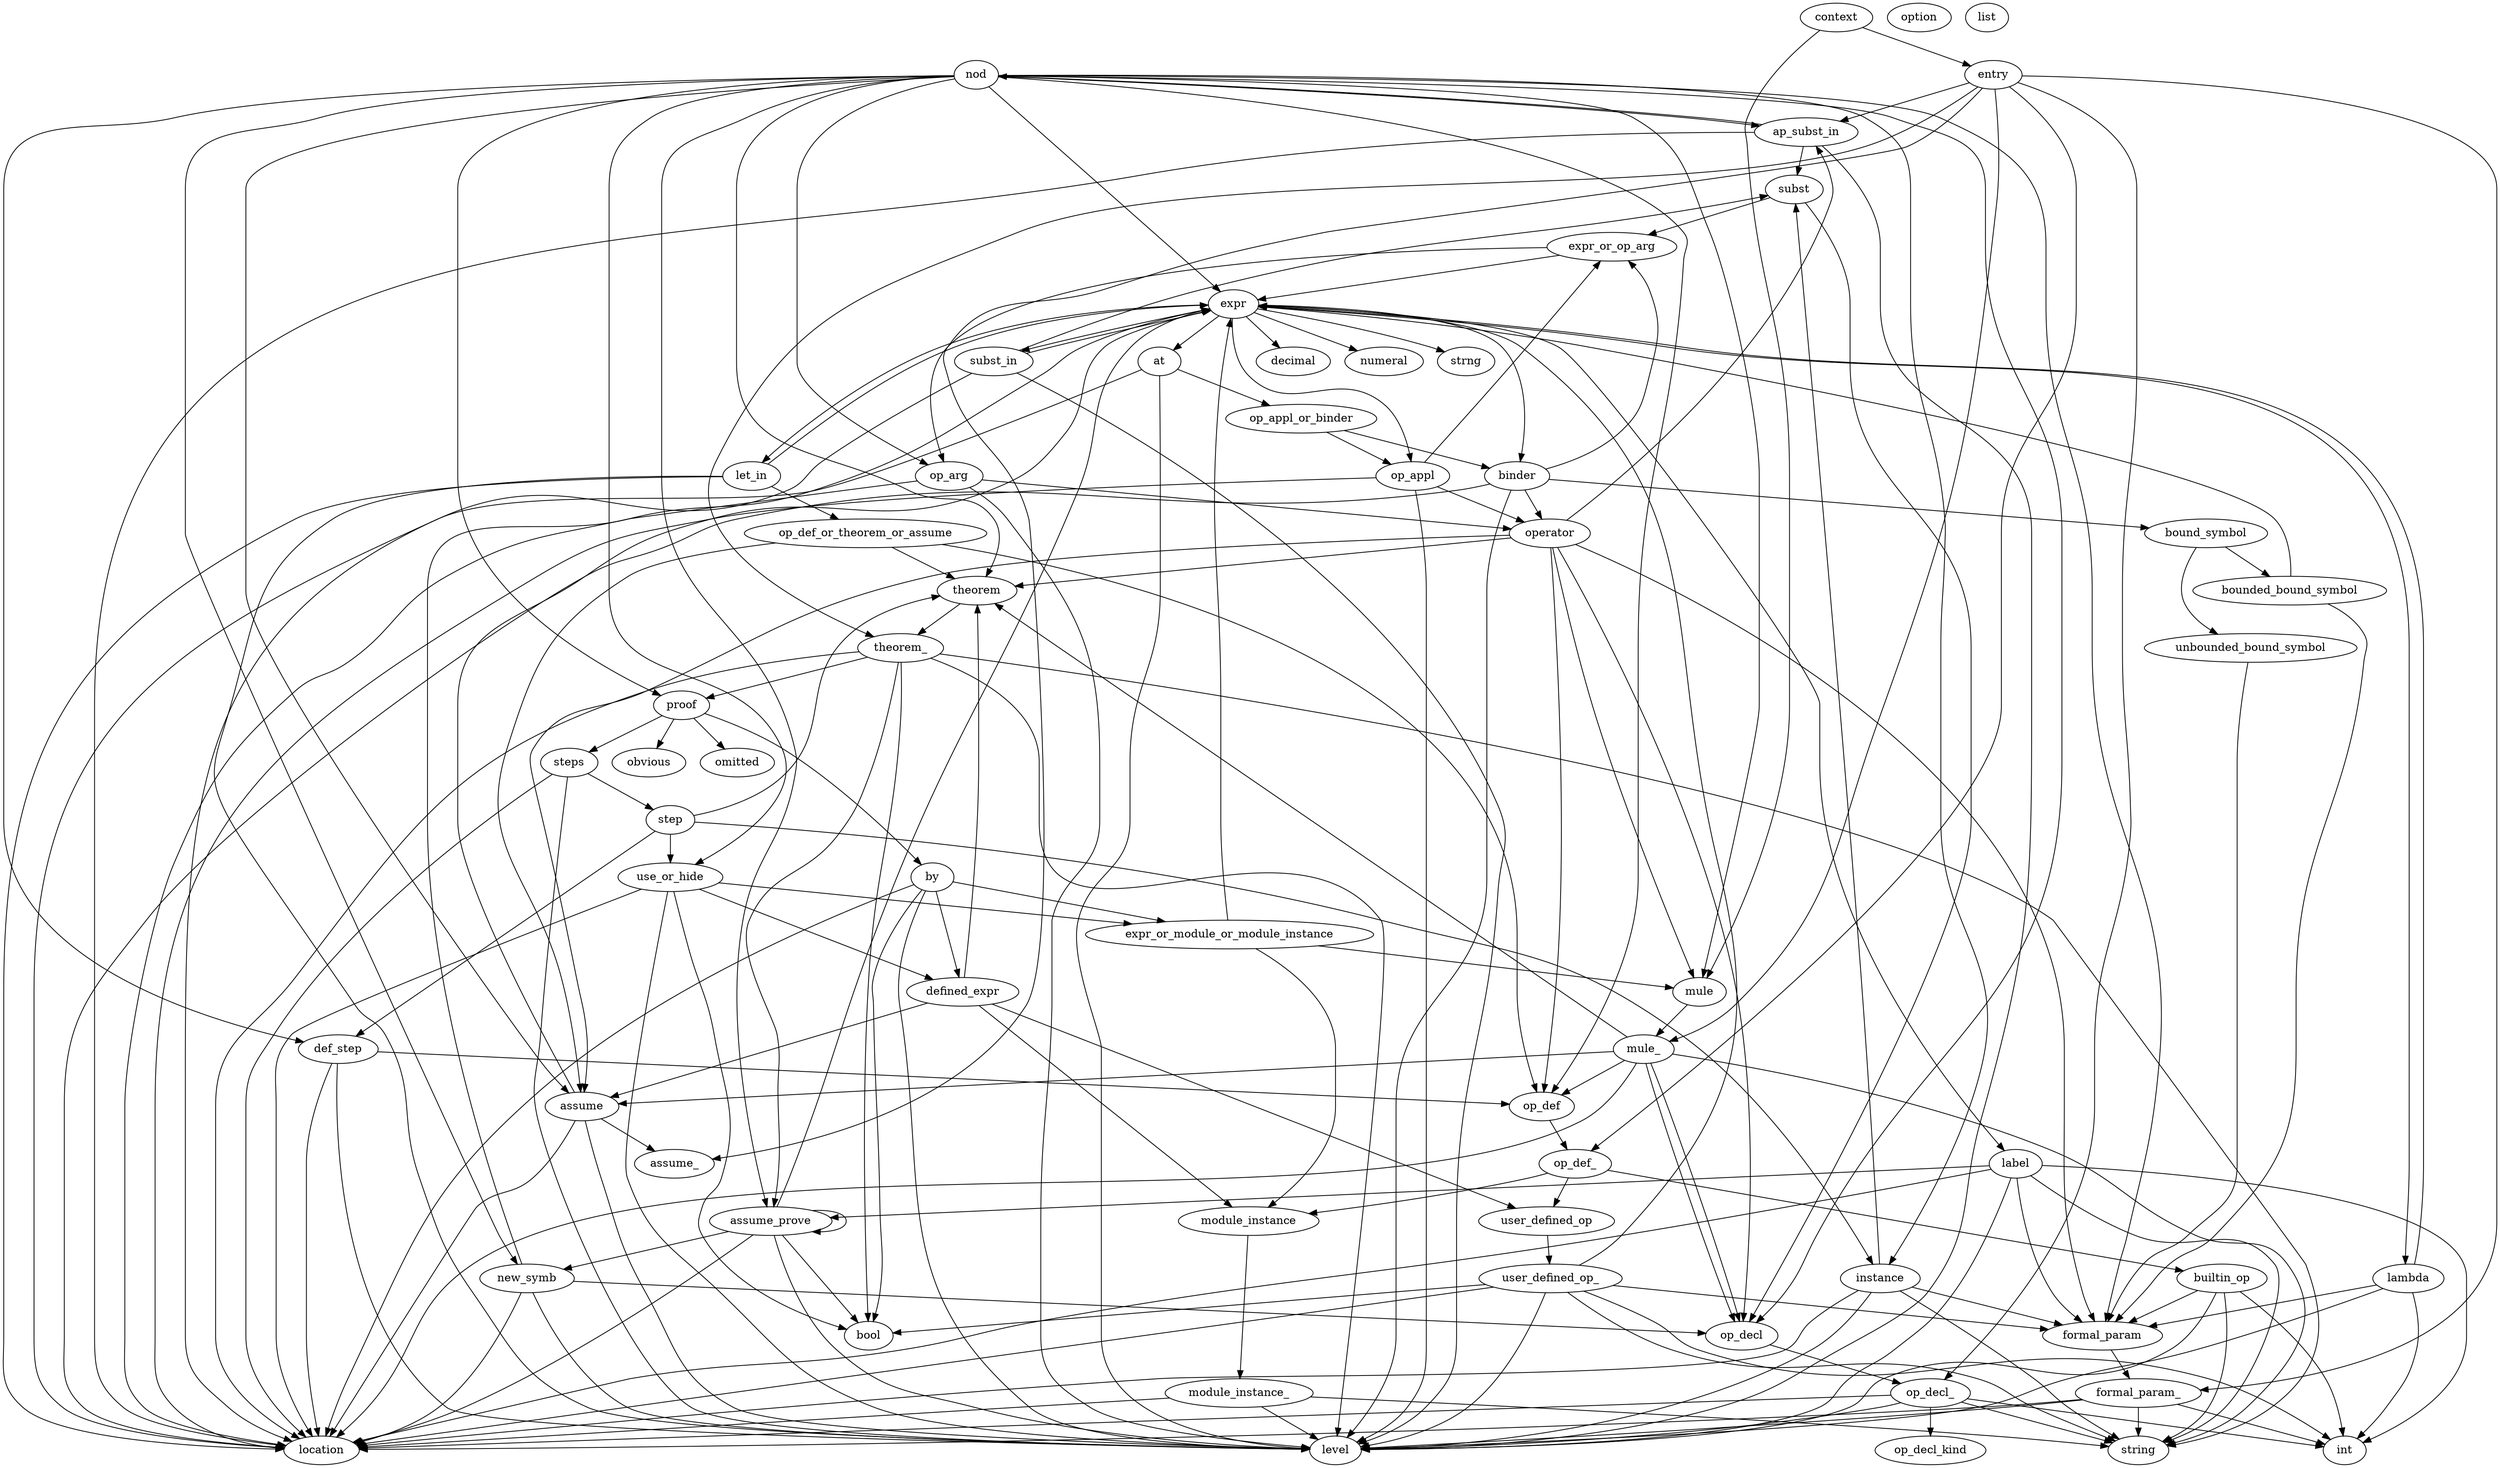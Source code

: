 digraph typedeps {

nod -> ap_subst_in;
nod -> assume_prove;
nod -> def_step;
nod -> expr;
nod -> op_arg;
nod -> instance;
nod -> new_symb;
nod -> proof;
nod -> formal_param;
nod -> mule;
nod -> op_decl;
nod -> op_def;
nod -> assume;
nod -> theorem;
nod -> use_or_hide;

expr -> at;
expr -> decimal;
expr -> label;
expr -> let_in;
expr -> numeral;
expr -> op_appl;
expr -> strng;
expr -> subst_in;
expr -> binder;
expr -> lambda;

expr_or_op_arg -> expr;
expr_or_op_arg -> op_arg;

ap_subst_in -> location;
ap_subst_in -> level option;
ap_subst_in -> subst;
ap_subst_in -> nod;

subst_in -> location;
subst_in -> level option;
subst_in -> subst list;
subst_in -> expr;


instance -> location;
instance -> level option;
instance -> string;
instance -> subst;
instance -> formal_param;


subst -> op_decl;
subst -> expr_or_op_arg;

assume -> assume_;

assume -> location;
assume -> level option;
assume -> expr;

theorem -> theorem_

theorem_ ->  location;
theorem_ ->  level option;
theorem_ ->  string option;
theorem_ ->  assume_prove;
theorem_ ->  proof;
theorem_ ->  bool;


assume_prove -> location;
assume_prove -> level;
assume_prove -> new_symb ;
assume_prove -> assume_prove;
assume_prove -> expr;
assume_prove -> bool;

new_symb ->  location;
new_symb ->  level option;
new_symb ->  op_decl;
new_symb ->  expr option;

op_def -> op_def_;


op_def_ -> module_instance;
op_def_ -> user_defined_op;
op_def_ -> builtin_op;

module_instance -> module_instance_;

module_instance_ -> location;
module_instance_ -> level option;
module_instance_ -> string;

user_defined_op -> user_defined_op_;

user_defined_op_ -> location;
user_defined_op_ -> level;
user_defined_op_ -> string;
user_defined_op_ -> int;
user_defined_op_ -> expr;
user_defined_op_ -> formal_param;
user_defined_op_ -> bool;


lambda -> level;
lambda -> int;
lambda -> expr;
lambda -> formal_param;


builtin_op -> level;
builtin_op -> string;
builtin_op -> int;
builtin_op -> formal_param

op_arg -> location;
op_arg -> level option;
op_arg -> operator;


formal_param -> formal_param_;

formal_param_ -> location;
formal_param_ -> level option;
formal_param_ -> string;
formal_param_ -> int;

op_decl -> op_decl_;

op_decl_ -> location;
op_decl_ -> level option;
op_decl_ -> string;
op_decl_ -> int;
op_decl_ -> op_decl_kind;

proof -> omitted;
proof -> obvious;
proof -> by;
proof -> steps;

expr_or_module_or_module_instance -> expr;
expr_or_module_or_module_instance -> mule;
expr_or_module_or_module_instance -> module_instance;

defined_expr -> user_defined_op;
defined_expr -> module_instance;
defined_expr -> theorem;
defined_expr -> assume;

by -> location;
by -> level;
by -> expr_or_module_or_module_instance;
by -> defined_expr;
by -> bool;


steps -> location;
steps -> level;
steps -> step;

step -> def_step;
step -> use_or_hide;
step -> instance;
step -> theorem;

def_step -> location;
def_step -> level option;
def_step -> op_def;

use_or_hide -> location;
use_or_hide -> level;
use_or_hide -> expr_or_module_or_module_instance;
use_or_hide -> defined_expr;
use_or_hide -> bool;

op_appl_or_binder -> op_appl;
op_appl_or_binder -> binder;

at -> location;
at -> level option;
at -> op_appl_or_binder;


label -> location;
label -> level option;
label -> string;
label -> int;
label -> assume_prove;
label -> formal_param;


op_def_or_theorem_or_assume -> op_def;
op_def_or_theorem_or_assume -> theorem;
op_def_or_theorem_or_assume -> assume;

let_in -> location;
let_in -> level option;
let_in -> expr;
let_in -> op_def_or_theorem_or_assume;

operator -> formal_param;
operator -> mule;
operator -> op_decl;
operator -> op_def;
operator -> theorem;
operator -> assume;
operator -> ap_subst_in;

op_appl -> location;
op_appl -> level;
op_appl -> operator;
op_appl -> expr_or_op_arg;

binder -> location;
binder -> level;
binder -> operator;
binder -> expr_or_op_arg;
binder -> bound_symbol;

bound_symbol -> unbounded_bound_symbol;
bound_symbol -> bounded_bound_symbol;

unbounded_bound_symbol -> formal_param;
bounded_bound_symbol -> formal_param list;
bounded_bound_symbol -> expr list;

mule -> mule_;

mule_ -> string;
mule_ -> location;
mule_ -> op_decl ;
mule_ -> op_decl ;
mule_ -> op_def  ;
mule_ -> assume  ;
mule_ -> theorem  ;


entry -> formal_param_ ;
entry -> mule_ ;
entry -> op_decl_ ;
entry -> op_def_ ;
entry -> theorem_ ;
entry -> assume_ ;
entry -> ap_subst_in;


context -> entry;
context -> mule;

}